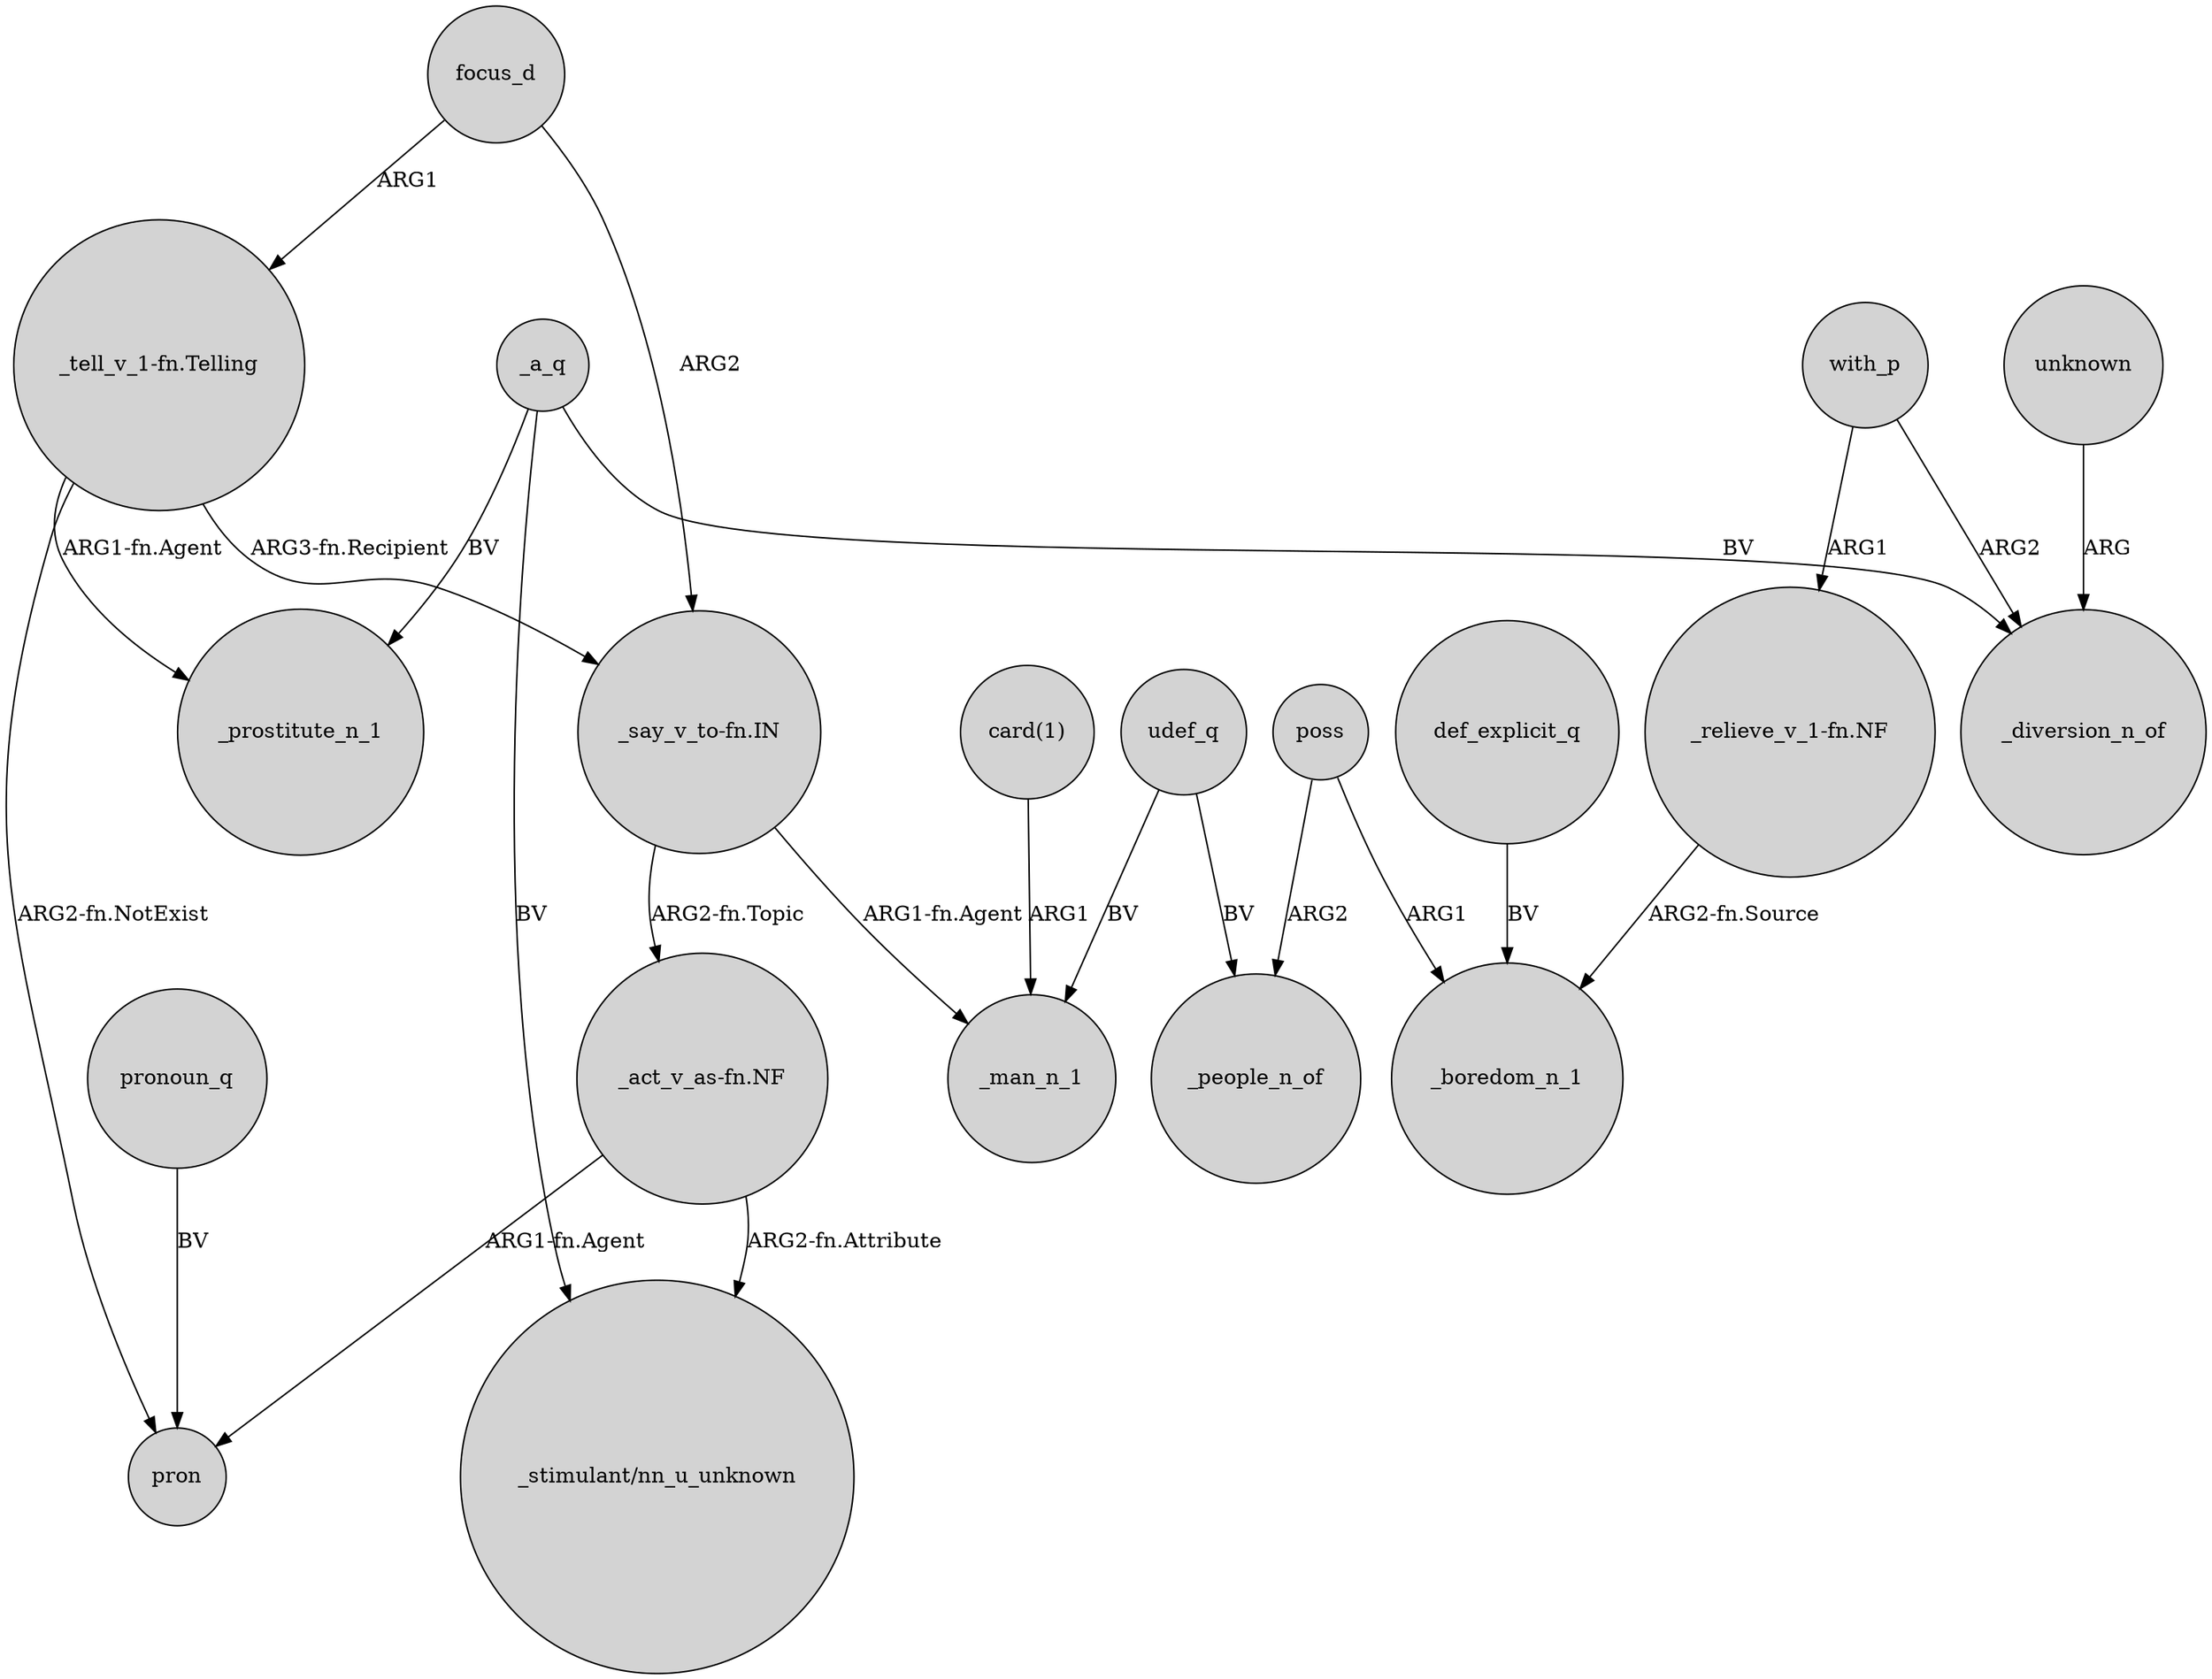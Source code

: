 digraph {
	node [shape=circle style=filled]
	"_tell_v_1-fn.Telling" -> _prostitute_n_1 [label="ARG1-fn.Agent"]
	poss -> _people_n_of [label=ARG2]
	poss -> _boredom_n_1 [label=ARG1]
	"_act_v_as-fn.NF" -> "_stimulant/nn_u_unknown" [label="ARG2-fn.Attribute"]
	focus_d -> "_say_v_to-fn.IN" [label=ARG2]
	"_say_v_to-fn.IN" -> "_act_v_as-fn.NF" [label="ARG2-fn.Topic"]
	with_p -> "_relieve_v_1-fn.NF" [label=ARG1]
	unknown -> _diversion_n_of [label=ARG]
	"_relieve_v_1-fn.NF" -> _boredom_n_1 [label="ARG2-fn.Source"]
	def_explicit_q -> _boredom_n_1 [label=BV]
	"card(1)" -> _man_n_1 [label=ARG1]
	"_act_v_as-fn.NF" -> pron [label="ARG1-fn.Agent"]
	focus_d -> "_tell_v_1-fn.Telling" [label=ARG1]
	pronoun_q -> pron [label=BV]
	udef_q -> _people_n_of [label=BV]
	"_say_v_to-fn.IN" -> _man_n_1 [label="ARG1-fn.Agent"]
	"_tell_v_1-fn.Telling" -> "_say_v_to-fn.IN" [label="ARG3-fn.Recipient"]
	_a_q -> "_stimulant/nn_u_unknown" [label=BV]
	with_p -> _diversion_n_of [label=ARG2]
	"_tell_v_1-fn.Telling" -> pron [label="ARG2-fn.NotExist"]
	udef_q -> _man_n_1 [label=BV]
	_a_q -> _diversion_n_of [label=BV]
	_a_q -> _prostitute_n_1 [label=BV]
}
